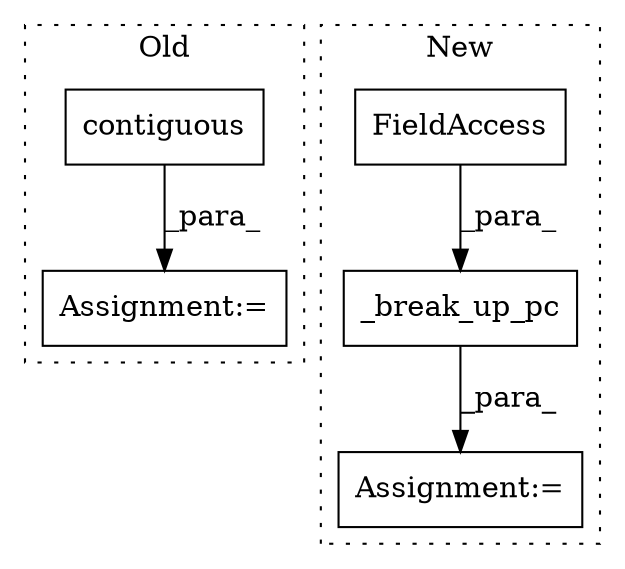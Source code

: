 digraph G {
subgraph cluster0 {
1 [label="contiguous" a="32" s="2581" l="12" shape="box"];
4 [label="Assignment:=" a="7" s="2576" l="1" shape="box"];
label = "Old";
style="dotted";
}
subgraph cluster1 {
2 [label="_break_up_pc" a="32" s="2693,2716" l="13,1" shape="box"];
3 [label="FieldAccess" a="22" s="2706" l="10" shape="box"];
5 [label="Assignment:=" a="7" s="2686" l="2" shape="box"];
label = "New";
style="dotted";
}
1 -> 4 [label="_para_"];
2 -> 5 [label="_para_"];
3 -> 2 [label="_para_"];
}